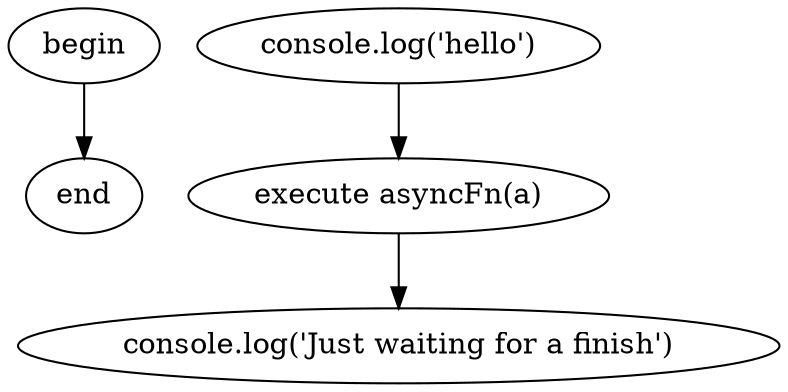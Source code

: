  digraph G {

start [label = "begin"]
n1 [label = "console.log('hello')"]
n2 [label = "execute asyncFn(a)"]
n3 [label = "console.log('Just waiting for a finish')"]


start -> end
n1 -> n2 -> n3

}
